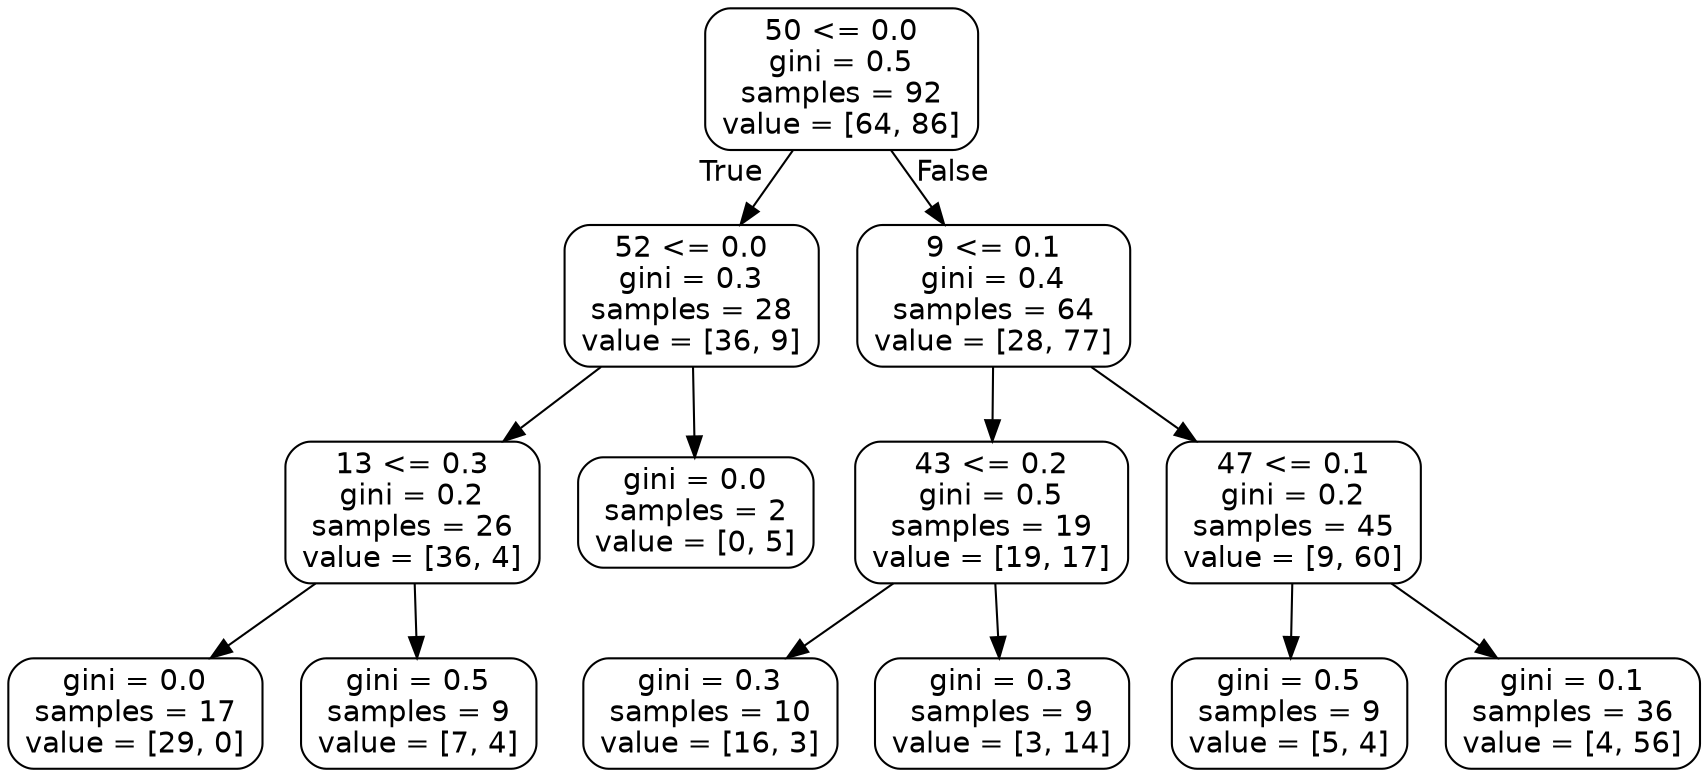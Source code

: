 digraph Tree {
node [shape=box, style="rounded", color="black", fontname=helvetica] ;
edge [fontname=helvetica] ;
0 [label="50 <= 0.0\ngini = 0.5\nsamples = 92\nvalue = [64, 86]"] ;
1 [label="52 <= 0.0\ngini = 0.3\nsamples = 28\nvalue = [36, 9]"] ;
0 -> 1 [labeldistance=2.5, labelangle=45, headlabel="True"] ;
2 [label="13 <= 0.3\ngini = 0.2\nsamples = 26\nvalue = [36, 4]"] ;
1 -> 2 ;
3 [label="gini = 0.0\nsamples = 17\nvalue = [29, 0]"] ;
2 -> 3 ;
4 [label="gini = 0.5\nsamples = 9\nvalue = [7, 4]"] ;
2 -> 4 ;
5 [label="gini = 0.0\nsamples = 2\nvalue = [0, 5]"] ;
1 -> 5 ;
6 [label="9 <= 0.1\ngini = 0.4\nsamples = 64\nvalue = [28, 77]"] ;
0 -> 6 [labeldistance=2.5, labelangle=-45, headlabel="False"] ;
7 [label="43 <= 0.2\ngini = 0.5\nsamples = 19\nvalue = [19, 17]"] ;
6 -> 7 ;
8 [label="gini = 0.3\nsamples = 10\nvalue = [16, 3]"] ;
7 -> 8 ;
9 [label="gini = 0.3\nsamples = 9\nvalue = [3, 14]"] ;
7 -> 9 ;
10 [label="47 <= 0.1\ngini = 0.2\nsamples = 45\nvalue = [9, 60]"] ;
6 -> 10 ;
11 [label="gini = 0.5\nsamples = 9\nvalue = [5, 4]"] ;
10 -> 11 ;
12 [label="gini = 0.1\nsamples = 36\nvalue = [4, 56]"] ;
10 -> 12 ;
}